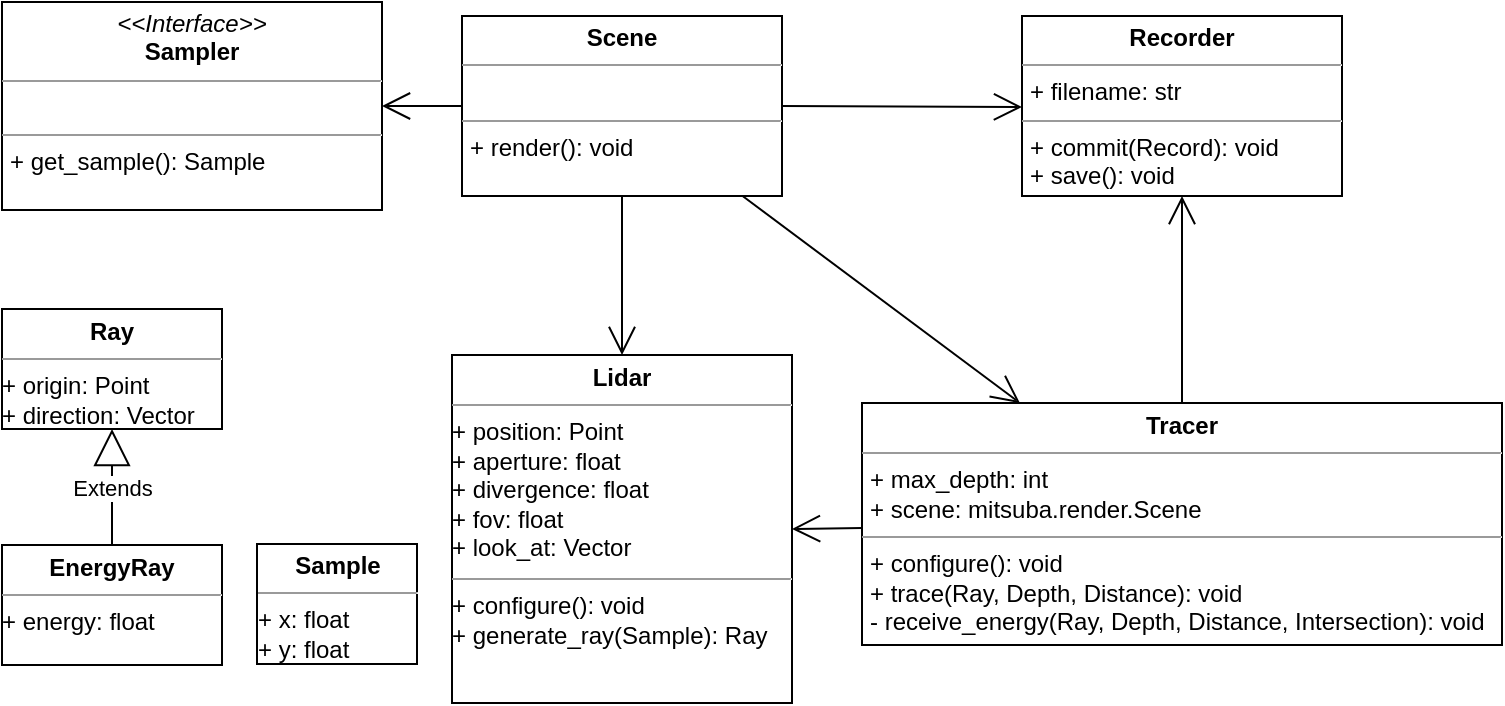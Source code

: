 <mxfile version="11.0.7" type="github"><diagram id="hCKLHFSOEufCaVBmar4m" name="Page-1"><mxGraphModel dx="1422" dy="796" grid="1" gridSize="10" guides="1" tooltips="1" connect="1" arrows="1" fold="1" page="1" pageScale="1" pageWidth="850" pageHeight="1100" math="0" shadow="0"><root><mxCell id="0"/><mxCell id="1" parent="0"/><mxCell id="2jIyXeu5sgl9QoDVWgF3-1" value="&lt;p style=&quot;margin: 0px ; margin-top: 4px ; text-align: center&quot;&gt;&lt;i&gt;&amp;lt;&amp;lt;Interface&amp;gt;&amp;gt;&lt;/i&gt;&lt;br&gt;&lt;b&gt;Sampler&lt;/b&gt;&lt;/p&gt;&lt;hr size=&quot;1&quot;&gt;&lt;p style=&quot;margin: 0px ; margin-left: 4px&quot;&gt;&lt;br&gt;&lt;/p&gt;&lt;hr size=&quot;1&quot;&gt;&lt;p style=&quot;margin: 0px ; margin-left: 4px&quot;&gt;+ get_sample(): Sample&lt;/p&gt;" style="verticalAlign=top;align=left;overflow=fill;fontSize=12;fontFamily=Helvetica;html=1;" vertex="1" parent="1"><mxGeometry x="40" y="40" width="190" height="104" as="geometry"/></mxCell><mxCell id="2jIyXeu5sgl9QoDVWgF3-2" value="" style="endArrow=open;endFill=1;endSize=12;html=1;" edge="1" parent="1" source="2jIyXeu5sgl9QoDVWgF3-8" target="2jIyXeu5sgl9QoDVWgF3-1"><mxGeometry width="160" relative="1" as="geometry"><mxPoint x="286.447" y="139" as="sourcePoint"/><mxPoint x="180" y="363" as="targetPoint"/></mxGeometry></mxCell><mxCell id="2jIyXeu5sgl9QoDVWgF3-3" value="" style="endArrow=open;endFill=1;endSize=12;html=1;entryX=0.5;entryY=0;" edge="1" parent="1" source="2jIyXeu5sgl9QoDVWgF3-8" target="2jIyXeu5sgl9QoDVWgF3-9"><mxGeometry width="160" relative="1" as="geometry"><mxPoint x="350" y="139" as="sourcePoint"/><mxPoint x="180" y="363" as="targetPoint"/></mxGeometry></mxCell><mxCell id="2jIyXeu5sgl9QoDVWgF3-4" value="" style="endArrow=open;endFill=1;endSize=12;html=1;" edge="1" parent="1" source="2jIyXeu5sgl9QoDVWgF3-8" target="2jIyXeu5sgl9QoDVWgF3-10"><mxGeometry width="160" relative="1" as="geometry"><mxPoint x="407.659" y="139" as="sourcePoint"/><mxPoint x="170" y="403" as="targetPoint"/></mxGeometry></mxCell><mxCell id="2jIyXeu5sgl9QoDVWgF3-5" value="Extends" style="endArrow=block;endSize=16;endFill=0;html=1;entryX=0.5;entryY=1;" edge="1" parent="1" source="2jIyXeu5sgl9QoDVWgF3-13" target="2jIyXeu5sgl9QoDVWgF3-12"><mxGeometry width="160" relative="1" as="geometry"><mxPoint x="100" y="304" as="sourcePoint"/><mxPoint x="100" y="249" as="targetPoint"/></mxGeometry></mxCell><mxCell id="2jIyXeu5sgl9QoDVWgF3-6" value="" style="endArrow=open;endFill=1;endSize=12;html=1;entryX=1;entryY=0.5;" edge="1" parent="1" source="2jIyXeu5sgl9QoDVWgF3-10" target="2jIyXeu5sgl9QoDVWgF3-9"><mxGeometry width="160" relative="1" as="geometry"><mxPoint x="20" y="407" as="sourcePoint"/><mxPoint x="180" y="407" as="targetPoint"/></mxGeometry></mxCell><mxCell id="2jIyXeu5sgl9QoDVWgF3-7" value="" style="endArrow=open;endFill=1;endSize=12;html=1;" edge="1" parent="1" source="2jIyXeu5sgl9QoDVWgF3-10" target="2jIyXeu5sgl9QoDVWgF3-11"><mxGeometry width="160" relative="1" as="geometry"><mxPoint x="20" y="387" as="sourcePoint"/><mxPoint x="180" y="387" as="targetPoint"/></mxGeometry></mxCell><mxCell id="2jIyXeu5sgl9QoDVWgF3-8" value="&lt;p style=&quot;margin: 0px ; margin-top: 4px ; text-align: center&quot;&gt;&lt;b&gt;Scene&lt;/b&gt;&lt;/p&gt;&lt;hr size=&quot;1&quot;&gt;&lt;p style=&quot;margin: 0px ; margin-left: 4px&quot;&gt;&lt;br&gt;&lt;/p&gt;&lt;hr size=&quot;1&quot;&gt;&lt;p style=&quot;margin: 0px ; margin-left: 4px&quot;&gt;+ render(): void&lt;/p&gt;" style="verticalAlign=top;align=left;overflow=fill;fontSize=12;fontFamily=Helvetica;html=1;" vertex="1" parent="1"><mxGeometry x="270" y="47" width="160" height="90" as="geometry"/></mxCell><mxCell id="2jIyXeu5sgl9QoDVWgF3-9" value="&lt;p style=&quot;margin: 0px ; margin-top: 4px ; text-align: center&quot;&gt;&lt;b&gt;Lidar&lt;/b&gt;&lt;/p&gt;&lt;hr size=&quot;1&quot;&gt;+ position: Point&lt;br&gt;+ aperture: float&lt;br&gt;+ divergence: float&lt;br&gt;+ fov: float&lt;br&gt;+ look_at: Vector&amp;nbsp;&lt;br&gt;&lt;div style=&quot;height: 2px&quot;&gt;&lt;/div&gt;&lt;hr size=&quot;1&quot;&gt;+ configure(): void&lt;br&gt;&lt;div style=&quot;height: 2px&quot;&gt;+ generate_ray(Sample): Ray&lt;/div&gt;" style="verticalAlign=top;align=left;overflow=fill;fontSize=12;fontFamily=Helvetica;html=1;" vertex="1" parent="1"><mxGeometry x="265" y="216.5" width="170" height="174" as="geometry"/></mxCell><mxCell id="2jIyXeu5sgl9QoDVWgF3-10" value="&lt;p style=&quot;margin: 0px ; margin-top: 4px ; text-align: center&quot;&gt;&lt;b&gt;Tracer&lt;/b&gt;&lt;/p&gt;&lt;hr size=&quot;1&quot;&gt;&lt;p style=&quot;margin: 0px ; margin-left: 4px&quot;&gt;+ max_depth: int&lt;/p&gt;&lt;p style=&quot;margin: 0px ; margin-left: 4px&quot;&gt;+ scene: mitsuba.render.Scene&lt;/p&gt;&lt;hr size=&quot;1&quot;&gt;&lt;p style=&quot;margin: 0px ; margin-left: 4px&quot;&gt;+ configure(): void&lt;br&gt;&lt;/p&gt;&lt;p style=&quot;margin: 0px ; margin-left: 4px&quot;&gt;+ trace(Ray, Depth, Distance): void&lt;/p&gt;&lt;p style=&quot;margin: 0px ; margin-left: 4px&quot;&gt;- receive_energy(Ray, Depth, Distance, Intersection): void&lt;/p&gt;" style="verticalAlign=top;align=left;overflow=fill;fontSize=12;fontFamily=Helvetica;html=1;" vertex="1" parent="1"><mxGeometry x="470" y="240.5" width="320" height="121" as="geometry"/></mxCell><mxCell id="2jIyXeu5sgl9QoDVWgF3-11" value="&lt;p style=&quot;margin: 0px ; margin-top: 4px ; text-align: center&quot;&gt;&lt;b&gt;Recorder&lt;/b&gt;&lt;/p&gt;&lt;hr size=&quot;1&quot;&gt;&lt;p style=&quot;margin: 0px ; margin-left: 4px&quot;&gt;+ filename: str&lt;/p&gt;&lt;hr size=&quot;1&quot;&gt;&lt;p style=&quot;margin: 0px ; margin-left: 4px&quot;&gt;+ commit(Record): void&lt;/p&gt;&lt;p style=&quot;margin: 0px ; margin-left: 4px&quot;&gt;+ save(): void&lt;/p&gt;" style="verticalAlign=top;align=left;overflow=fill;fontSize=12;fontFamily=Helvetica;html=1;" vertex="1" parent="1"><mxGeometry x="550" y="47" width="160" height="90" as="geometry"/></mxCell><mxCell id="2jIyXeu5sgl9QoDVWgF3-12" value="&lt;p style=&quot;margin: 0px ; margin-top: 4px ; text-align: center&quot;&gt;&lt;b&gt;Ray&lt;/b&gt;&lt;/p&gt;&lt;hr size=&quot;1&quot;&gt;&lt;div style=&quot;height: 2px&quot;&gt;+ origin: Point&lt;br&gt;+ direction: Vector&lt;/div&gt;" style="verticalAlign=top;align=left;overflow=fill;fontSize=12;fontFamily=Helvetica;html=1;" vertex="1" parent="1"><mxGeometry x="40" y="193.5" width="110" height="60" as="geometry"/></mxCell><mxCell id="2jIyXeu5sgl9QoDVWgF3-13" value="&lt;p style=&quot;margin: 0px ; margin-top: 4px ; text-align: center&quot;&gt;&lt;b&gt;EnergyRay&lt;/b&gt;&lt;/p&gt;&lt;hr size=&quot;1&quot;&gt;&lt;div style=&quot;height: 2px&quot;&gt;+ energy: float&lt;br&gt;&lt;/div&gt;" style="verticalAlign=top;align=left;overflow=fill;fontSize=12;fontFamily=Helvetica;html=1;" vertex="1" parent="1"><mxGeometry x="40" y="311.5" width="110" height="60" as="geometry"/></mxCell><mxCell id="2jIyXeu5sgl9QoDVWgF3-14" value="&lt;p style=&quot;margin: 0px ; margin-top: 4px ; text-align: center&quot;&gt;&lt;b&gt;Sample&lt;/b&gt;&lt;/p&gt;&lt;hr size=&quot;1&quot;&gt;&lt;div style=&quot;height: 2px&quot;&gt;+ x: float&lt;br&gt;+ y: float&lt;/div&gt;" style="verticalAlign=top;align=left;overflow=fill;fontSize=12;fontFamily=Helvetica;html=1;" vertex="1" parent="1"><mxGeometry x="167.5" y="311" width="80" height="60" as="geometry"/></mxCell><mxCell id="2jIyXeu5sgl9QoDVWgF3-15" value="" style="endArrow=open;endFill=1;endSize=12;html=1;exitX=1;exitY=0.5;" edge="1" parent="1" source="2jIyXeu5sgl9QoDVWgF3-8"><mxGeometry width="160" relative="1" as="geometry"><mxPoint x="450" y="116.5" as="sourcePoint"/><mxPoint x="550" y="92.5" as="targetPoint"/></mxGeometry></mxCell></root></mxGraphModel></diagram></mxfile>